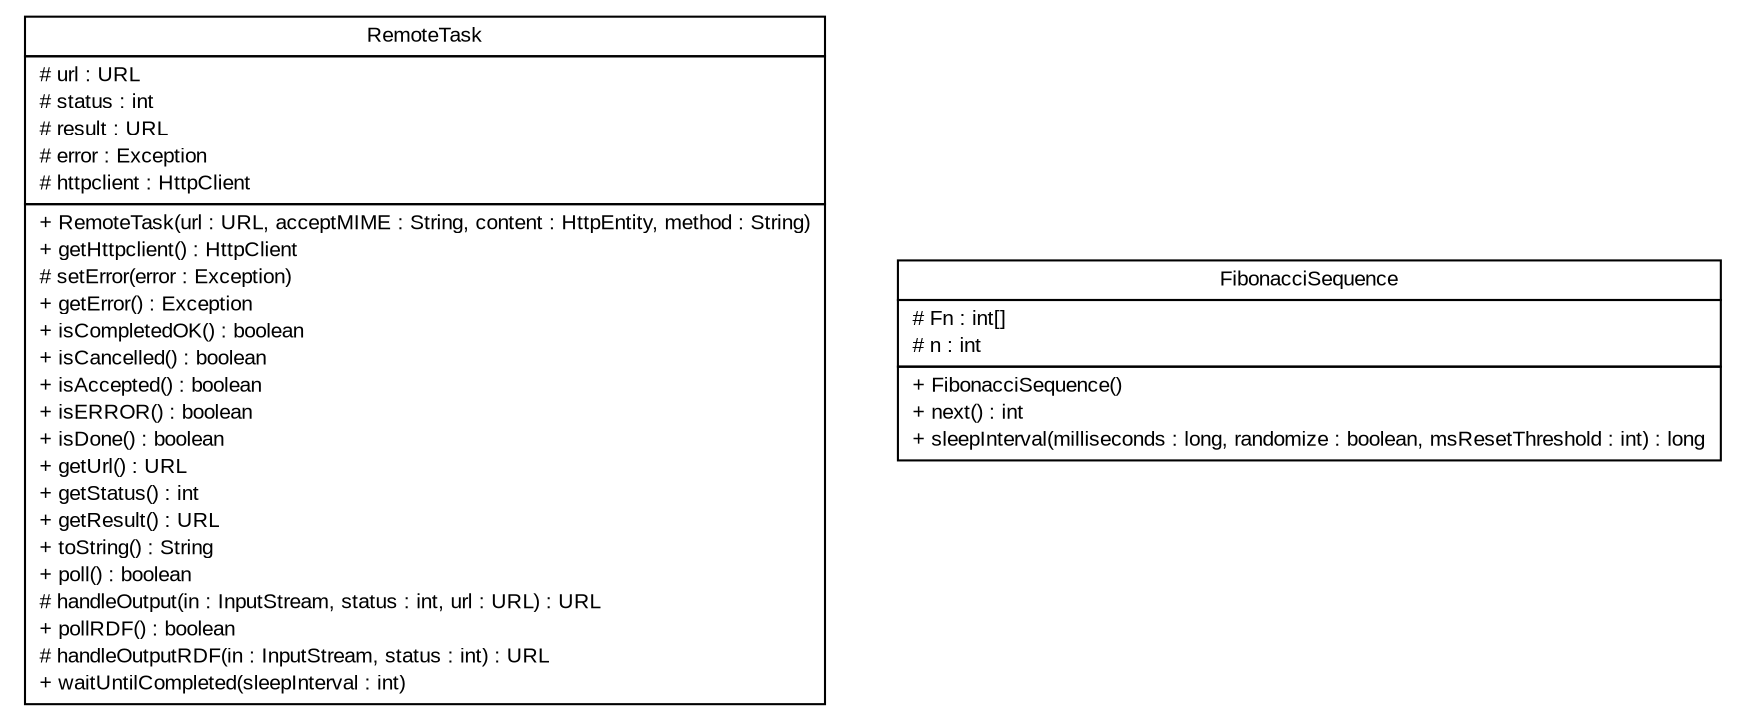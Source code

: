 #!/usr/local/bin/dot
#
# Class diagram 
# Generated by UmlGraph version 4.6 (http://www.spinellis.gr/sw/umlgraph)
#

digraph G {
	edge [fontname="arial",fontsize=10,labelfontname="arial",labelfontsize=10];
	node [fontname="arial",fontsize=10,shape=plaintext];
	// net.toxbank.client.task.RemoteTask
	c55 [label=<<table border="0" cellborder="1" cellspacing="0" cellpadding="2" port="p" href="./RemoteTask.html">
		<tr><td><table border="0" cellspacing="0" cellpadding="1">
			<tr><td> RemoteTask </td></tr>
		</table></td></tr>
		<tr><td><table border="0" cellspacing="0" cellpadding="1">
			<tr><td align="left"> # url : URL </td></tr>
			<tr><td align="left"> # status : int </td></tr>
			<tr><td align="left"> # result : URL </td></tr>
			<tr><td align="left"> # error : Exception </td></tr>
			<tr><td align="left"> # httpclient : HttpClient </td></tr>
		</table></td></tr>
		<tr><td><table border="0" cellspacing="0" cellpadding="1">
			<tr><td align="left"> + RemoteTask(url : URL, acceptMIME : String, content : HttpEntity, method : String) </td></tr>
			<tr><td align="left"> + getHttpclient() : HttpClient </td></tr>
			<tr><td align="left"> # setError(error : Exception) </td></tr>
			<tr><td align="left"> + getError() : Exception </td></tr>
			<tr><td align="left"> + isCompletedOK() : boolean </td></tr>
			<tr><td align="left"> + isCancelled() : boolean </td></tr>
			<tr><td align="left"> + isAccepted() : boolean </td></tr>
			<tr><td align="left"> + isERROR() : boolean </td></tr>
			<tr><td align="left"> + isDone() : boolean </td></tr>
			<tr><td align="left"> + getUrl() : URL </td></tr>
			<tr><td align="left"> + getStatus() : int </td></tr>
			<tr><td align="left"> + getResult() : URL </td></tr>
			<tr><td align="left"> + toString() : String </td></tr>
			<tr><td align="left"> + poll() : boolean </td></tr>
			<tr><td align="left"> # handleOutput(in : InputStream, status : int, url : URL) : URL </td></tr>
			<tr><td align="left"> + pollRDF() : boolean </td></tr>
			<tr><td align="left"> # handleOutputRDF(in : InputStream, status : int) : URL </td></tr>
			<tr><td align="left"> + waitUntilCompleted(sleepInterval : int) </td></tr>
		</table></td></tr>
		</table>>, fontname="arial", fontcolor="black", fontsize=10.0];
	// net.toxbank.client.task.FibonacciSequence
	c56 [label=<<table border="0" cellborder="1" cellspacing="0" cellpadding="2" port="p" href="./FibonacciSequence.html">
		<tr><td><table border="0" cellspacing="0" cellpadding="1">
			<tr><td> FibonacciSequence </td></tr>
		</table></td></tr>
		<tr><td><table border="0" cellspacing="0" cellpadding="1">
			<tr><td align="left"> # Fn : int[] </td></tr>
			<tr><td align="left"> # n : int </td></tr>
		</table></td></tr>
		<tr><td><table border="0" cellspacing="0" cellpadding="1">
			<tr><td align="left"> + FibonacciSequence() </td></tr>
			<tr><td align="left"> + next() : int </td></tr>
			<tr><td align="left"> + sleepInterval(milliseconds : long, randomize : boolean, msResetThreshold : int) : long </td></tr>
		</table></td></tr>
		</table>>, fontname="arial", fontcolor="black", fontsize=10.0];
}

